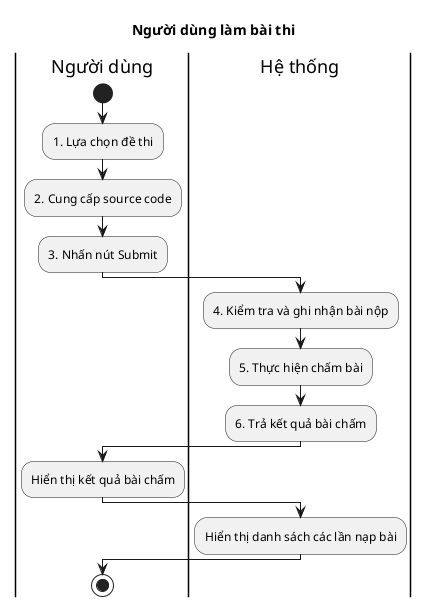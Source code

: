 @startuml
title Người dùng làm bài thi

|Người dùng|
start
:1. Lựa chọn đề thi;
:2. Cung cấp source code;
:3. Nhấn nút Submit;
|Hệ thống|
:4. Kiểm tra và ghi nhận bài nộp;
:5. Thực hiện chấm bài;
:6. Trả kết quả bài chấm;
|Người dùng|
:Hiển thị kết quả bài chấm;
|Hệ thống|
:Hiển thị danh sách các lần nạp bài;
|Người dùng|
stop
@enduml